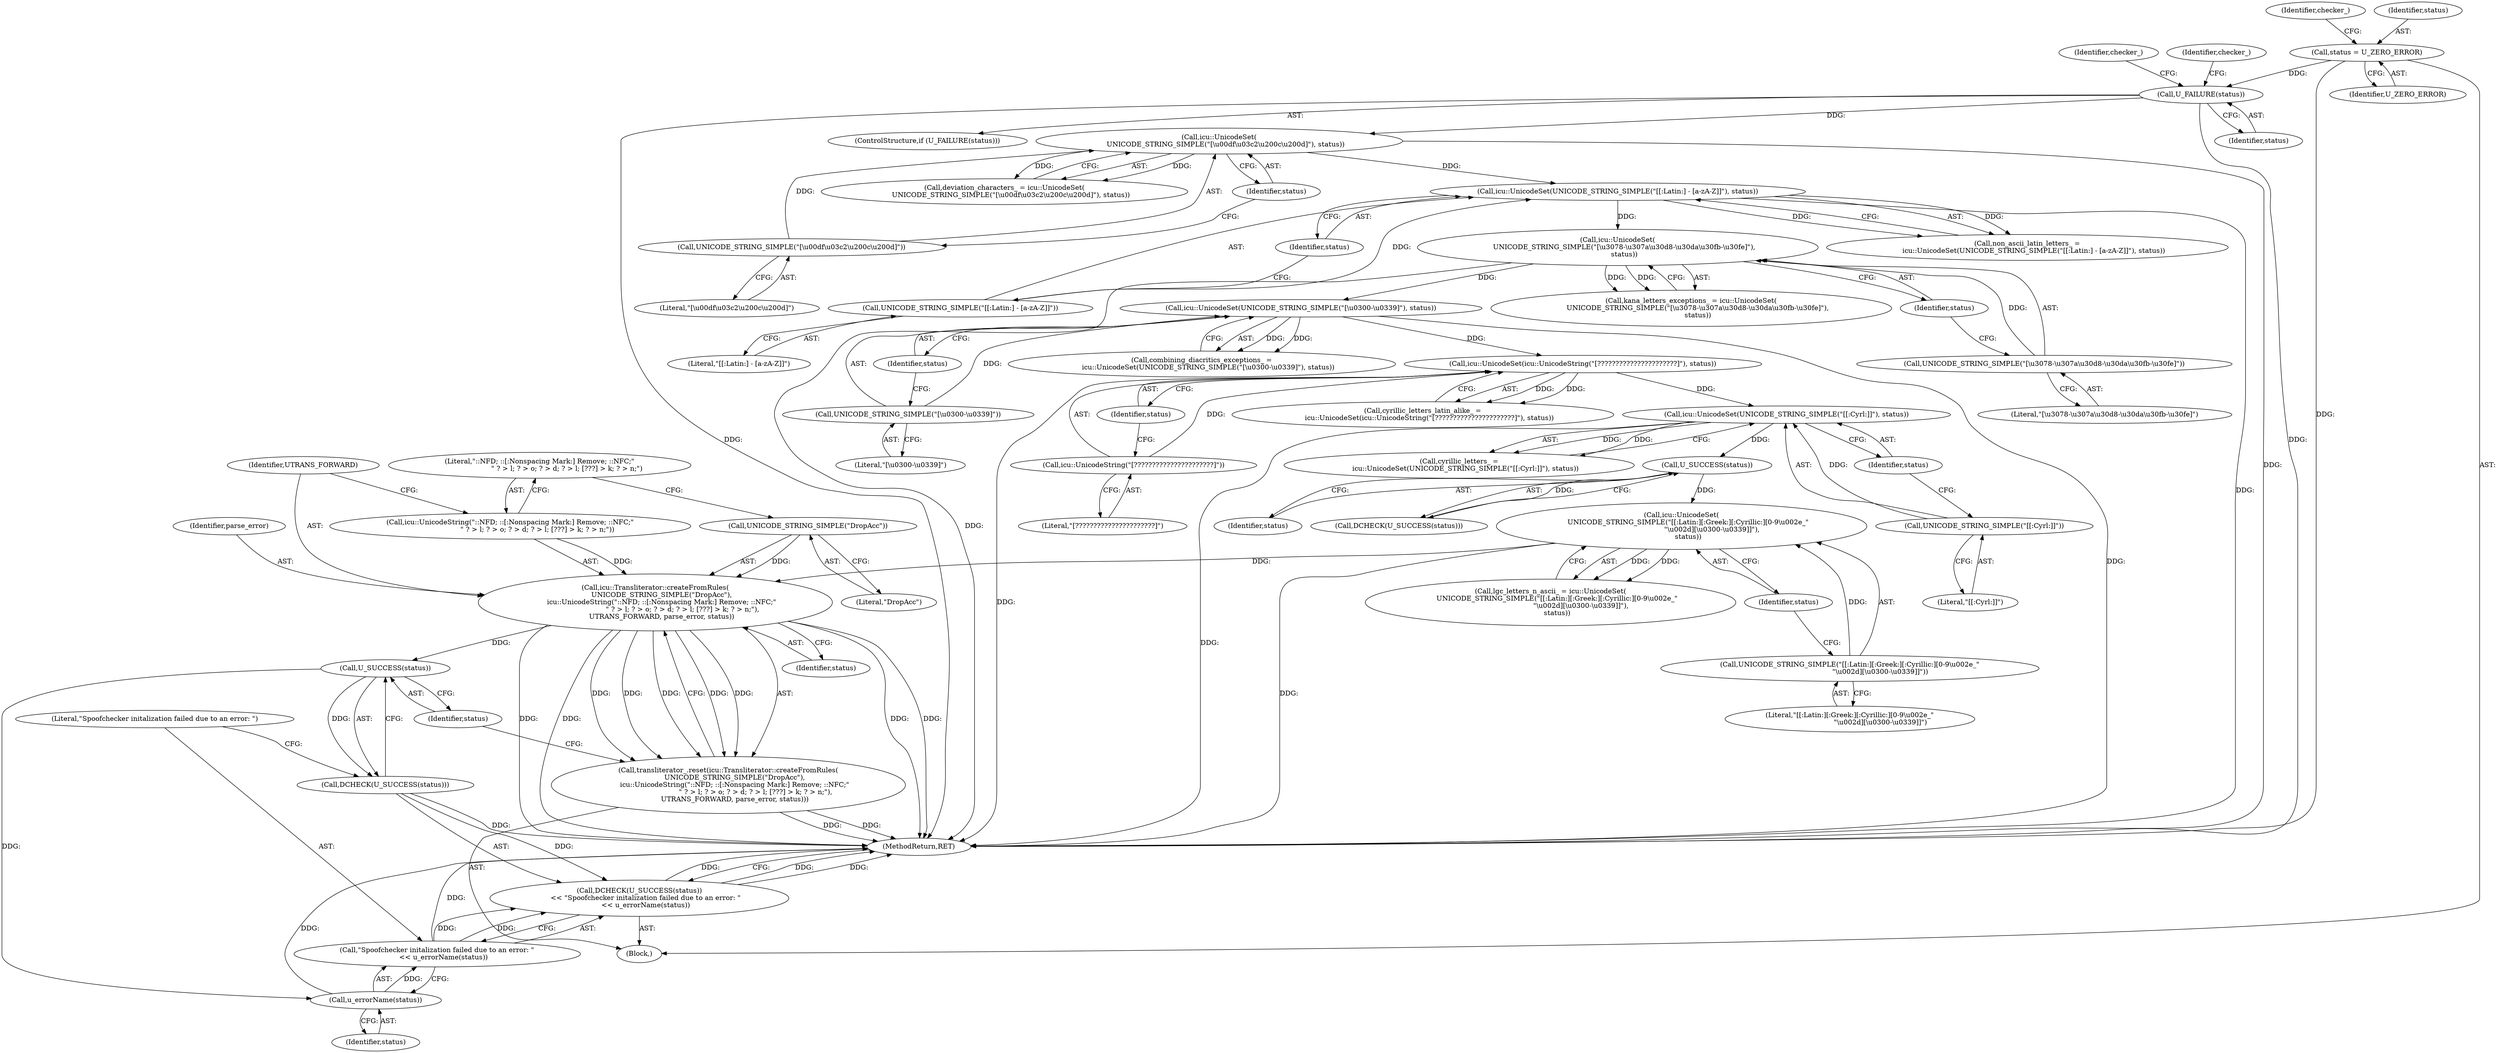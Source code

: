 digraph "0_Chrome_fd34ee82420c5e5cb04459d6e381944979d8e571@API" {
"1000193" [label="(Call,icu::Transliterator::createFromRules(\n      UNICODE_STRING_SIMPLE(\"DropAcc\"),\n      icu::UnicodeString(\"::NFD; ::[:Nonspacing Mark:] Remove; ::NFC;\"\n                         \" ? > l; ? > o; ? > d; ? > l; [???] > k; ? > n;\"),\n      UTRANS_FORWARD, parse_error, status))"];
"1000194" [label="(Call,UNICODE_STRING_SIMPLE(\"DropAcc\"))"];
"1000196" [label="(Call,icu::UnicodeString(\"::NFD; ::[:Nonspacing Mark:] Remove; ::NFC;\"\n                         \" ? > l; ? > o; ? > d; ? > l; [???] > k; ? > n;\"))"];
"1000186" [label="(Call,icu::UnicodeSet(\n      UNICODE_STRING_SIMPLE(\"[[:Latin:][:Greek:][:Cyrillic:][0-9\\u002e_\"\n                            \"\\u002d][\\u0300-\\u0339]]\"),\n      status))"];
"1000187" [label="(Call,UNICODE_STRING_SIMPLE(\"[[:Latin:][:Greek:][:Cyrillic:][0-9\\u002e_\"\n                            \"\\u002d][\\u0300-\\u0339]]\"))"];
"1000182" [label="(Call,U_SUCCESS(status))"];
"1000176" [label="(Call,icu::UnicodeSet(UNICODE_STRING_SIMPLE(\"[[:Cyrl:]]\"), status))"];
"1000177" [label="(Call,UNICODE_STRING_SIMPLE(\"[[:Cyrl:]]\"))"];
"1000169" [label="(Call,icu::UnicodeSet(icu::UnicodeString(\"[??????????????????????]\"), status))"];
"1000170" [label="(Call,icu::UnicodeString(\"[??????????????????????]\"))"];
"1000162" [label="(Call,icu::UnicodeSet(UNICODE_STRING_SIMPLE(\"[\\u0300-\\u0339]\"), status))"];
"1000163" [label="(Call,UNICODE_STRING_SIMPLE(\"[\\u0300-\\u0339]\"))"];
"1000155" [label="(Call,icu::UnicodeSet(\n      UNICODE_STRING_SIMPLE(\"[\\u3078-\\u307a\\u30d8-\\u30da\\u30fb-\\u30fe]\"),\n      status))"];
"1000156" [label="(Call,UNICODE_STRING_SIMPLE(\"[\\u3078-\\u307a\\u30d8-\\u30da\\u30fb-\\u30fe]\"))"];
"1000148" [label="(Call,icu::UnicodeSet(UNICODE_STRING_SIMPLE(\"[[:Latin:] - [a-zA-Z]]\"), status))"];
"1000149" [label="(Call,UNICODE_STRING_SIMPLE(\"[[:Latin:] - [a-zA-Z]]\"))"];
"1000141" [label="(Call,icu::UnicodeSet(\n      UNICODE_STRING_SIMPLE(\"[\\u00df\\u03c2\\u200c\\u200d]\"), status))"];
"1000142" [label="(Call,UNICODE_STRING_SIMPLE(\"[\\u00df\\u03c2\\u200c\\u200d]\"))"];
"1000112" [label="(Call,U_FAILURE(status))"];
"1000103" [label="(Call,status = U_ZERO_ERROR)"];
"1000192" [label="(Call,transliterator_.reset(icu::Transliterator::createFromRules(\n      UNICODE_STRING_SIMPLE(\"DropAcc\"),\n      icu::UnicodeString(\"::NFD; ::[:Nonspacing Mark:] Remove; ::NFC;\"\n                         \" ? > l; ? > o; ? > d; ? > l; [???] > k; ? > n;\"),\n      UTRANS_FORWARD, parse_error, status)))"];
"1000203" [label="(Call,U_SUCCESS(status))"];
"1000202" [label="(Call,DCHECK(U_SUCCESS(status)))"];
"1000201" [label="(Call,DCHECK(U_SUCCESS(status))\n      << \"Spoofchecker initalization failed due to an error: \"\n      << u_errorName(status))"];
"1000207" [label="(Call,u_errorName(status))"];
"1000205" [label="(Call,\"Spoofchecker initalization failed due to an error: \"\n      << u_errorName(status))"];
"1000187" [label="(Call,UNICODE_STRING_SIMPLE(\"[[:Latin:][:Greek:][:Cyrillic:][0-9\\u002e_\"\n                            \"\\u002d][\\u0300-\\u0339]]\"))"];
"1000188" [label="(Literal,\"[[:Latin:][:Greek:][:Cyrillic:][0-9\\u002e_\"\n                            \"\\u002d][\\u0300-\\u0339]]\")"];
"1000149" [label="(Call,UNICODE_STRING_SIMPLE(\"[[:Latin:] - [a-zA-Z]]\"))"];
"1000206" [label="(Literal,\"Spoofchecker initalization failed due to an error: \")"];
"1000177" [label="(Call,UNICODE_STRING_SIMPLE(\"[[:Cyrl:]]\"))"];
"1000146" [label="(Call,non_ascii_latin_letters_ =\n      icu::UnicodeSet(UNICODE_STRING_SIMPLE(\"[[:Latin:] - [a-zA-Z]]\"), status))"];
"1000142" [label="(Call,UNICODE_STRING_SIMPLE(\"[\\u00df\\u03c2\\u200c\\u200d]\"))"];
"1000203" [label="(Call,U_SUCCESS(status))"];
"1000162" [label="(Call,icu::UnicodeSet(UNICODE_STRING_SIMPLE(\"[\\u0300-\\u0339]\"), status))"];
"1000181" [label="(Call,DCHECK(U_SUCCESS(status)))"];
"1000208" [label="(Identifier,status)"];
"1000111" [label="(ControlStructure,if (U_FAILURE(status)))"];
"1000148" [label="(Call,icu::UnicodeSet(UNICODE_STRING_SIMPLE(\"[[:Latin:] - [a-zA-Z]]\"), status))"];
"1000144" [label="(Identifier,status)"];
"1000155" [label="(Call,icu::UnicodeSet(\n      UNICODE_STRING_SIMPLE(\"[\\u3078-\\u307a\\u30d8-\\u30da\\u30fb-\\u30fe]\"),\n      status))"];
"1000153" [label="(Call,kana_letters_exceptions_ = icu::UnicodeSet(\n      UNICODE_STRING_SIMPLE(\"[\\u3078-\\u307a\\u30d8-\\u30da\\u30fb-\\u30fe]\"),\n      status))"];
"1000150" [label="(Literal,\"[[:Latin:] - [a-zA-Z]]\")"];
"1000112" [label="(Call,U_FAILURE(status))"];
"1000151" [label="(Identifier,status)"];
"1000107" [label="(Identifier,checker_)"];
"1000163" [label="(Call,UNICODE_STRING_SIMPLE(\"[\\u0300-\\u0339]\"))"];
"1000202" [label="(Call,DCHECK(U_SUCCESS(status)))"];
"1000105" [label="(Identifier,U_ZERO_ERROR)"];
"1000179" [label="(Identifier,status)"];
"1000171" [label="(Literal,\"[??????????????????????]\")"];
"1000113" [label="(Identifier,status)"];
"1000172" [label="(Identifier,status)"];
"1000158" [label="(Identifier,status)"];
"1000189" [label="(Identifier,status)"];
"1000192" [label="(Call,transliterator_.reset(icu::Transliterator::createFromRules(\n      UNICODE_STRING_SIMPLE(\"DropAcc\"),\n      icu::UnicodeString(\"::NFD; ::[:Nonspacing Mark:] Remove; ::NFC;\"\n                         \" ? > l; ? > o; ? > d; ? > l; [???] > k; ? > n;\"),\n      UTRANS_FORWARD, parse_error, status)))"];
"1000160" [label="(Call,combining_diacritics_exceptions_ =\n      icu::UnicodeSet(UNICODE_STRING_SIMPLE(\"[\\u0300-\\u0339]\"), status))"];
"1000182" [label="(Call,U_SUCCESS(status))"];
"1000196" [label="(Call,icu::UnicodeString(\"::NFD; ::[:Nonspacing Mark:] Remove; ::NFC;\"\n                         \" ? > l; ? > o; ? > d; ? > l; [???] > k; ? > n;\"))"];
"1000183" [label="(Identifier,status)"];
"1000101" [label="(Block,)"];
"1000207" [label="(Call,u_errorName(status))"];
"1000201" [label="(Call,DCHECK(U_SUCCESS(status))\n      << \"Spoofchecker initalization failed due to an error: \"\n      << u_errorName(status))"];
"1000200" [label="(Identifier,status)"];
"1000194" [label="(Call,UNICODE_STRING_SIMPLE(\"DropAcc\"))"];
"1000184" [label="(Call,lgc_letters_n_ascii_ = icu::UnicodeSet(\n      UNICODE_STRING_SIMPLE(\"[[:Latin:][:Greek:][:Cyrillic:][0-9\\u002e_\"\n                            \"\\u002d][\\u0300-\\u0339]]\"),\n      status))"];
"1000169" [label="(Call,icu::UnicodeSet(icu::UnicodeString(\"[??????????????????????]\"), status))"];
"1000170" [label="(Call,icu::UnicodeString(\"[??????????????????????]\"))"];
"1000139" [label="(Call,deviation_characters_ = icu::UnicodeSet(\n      UNICODE_STRING_SIMPLE(\"[\\u00df\\u03c2\\u200c\\u200d]\"), status))"];
"1000205" [label="(Call,\"Spoofchecker initalization failed due to an error: \"\n      << u_errorName(status))"];
"1000199" [label="(Identifier,parse_error)"];
"1000209" [label="(MethodReturn,RET)"];
"1000195" [label="(Literal,\"DropAcc\")"];
"1000143" [label="(Literal,\"[\\u00df\\u03c2\\u200c\\u200d]\")"];
"1000176" [label="(Call,icu::UnicodeSet(UNICODE_STRING_SIMPLE(\"[[:Cyrl:]]\"), status))"];
"1000165" [label="(Identifier,status)"];
"1000120" [label="(Identifier,checker_)"];
"1000103" [label="(Call,status = U_ZERO_ERROR)"];
"1000204" [label="(Identifier,status)"];
"1000174" [label="(Call,cyrillic_letters_ =\n      icu::UnicodeSet(UNICODE_STRING_SIMPLE(\"[[:Cyrl:]]\"), status))"];
"1000157" [label="(Literal,\"[\\u3078-\\u307a\\u30d8-\\u30da\\u30fb-\\u30fe]\")"];
"1000116" [label="(Identifier,checker_)"];
"1000186" [label="(Call,icu::UnicodeSet(\n      UNICODE_STRING_SIMPLE(\"[[:Latin:][:Greek:][:Cyrillic:][0-9\\u002e_\"\n                            \"\\u002d][\\u0300-\\u0339]]\"),\n      status))"];
"1000178" [label="(Literal,\"[[:Cyrl:]]\")"];
"1000167" [label="(Call,cyrillic_letters_latin_alike_ =\n      icu::UnicodeSet(icu::UnicodeString(\"[??????????????????????]\"), status))"];
"1000164" [label="(Literal,\"[\\u0300-\\u0339]\")"];
"1000141" [label="(Call,icu::UnicodeSet(\n      UNICODE_STRING_SIMPLE(\"[\\u00df\\u03c2\\u200c\\u200d]\"), status))"];
"1000104" [label="(Identifier,status)"];
"1000198" [label="(Identifier,UTRANS_FORWARD)"];
"1000156" [label="(Call,UNICODE_STRING_SIMPLE(\"[\\u3078-\\u307a\\u30d8-\\u30da\\u30fb-\\u30fe]\"))"];
"1000197" [label="(Literal,\"::NFD; ::[:Nonspacing Mark:] Remove; ::NFC;\"\n                         \" ? > l; ? > o; ? > d; ? > l; [???] > k; ? > n;\")"];
"1000193" [label="(Call,icu::Transliterator::createFromRules(\n      UNICODE_STRING_SIMPLE(\"DropAcc\"),\n      icu::UnicodeString(\"::NFD; ::[:Nonspacing Mark:] Remove; ::NFC;\"\n                         \" ? > l; ? > o; ? > d; ? > l; [???] > k; ? > n;\"),\n      UTRANS_FORWARD, parse_error, status))"];
"1000193" -> "1000192"  [label="AST: "];
"1000193" -> "1000200"  [label="CFG: "];
"1000194" -> "1000193"  [label="AST: "];
"1000196" -> "1000193"  [label="AST: "];
"1000198" -> "1000193"  [label="AST: "];
"1000199" -> "1000193"  [label="AST: "];
"1000200" -> "1000193"  [label="AST: "];
"1000192" -> "1000193"  [label="CFG: "];
"1000193" -> "1000209"  [label="DDG: "];
"1000193" -> "1000209"  [label="DDG: "];
"1000193" -> "1000209"  [label="DDG: "];
"1000193" -> "1000209"  [label="DDG: "];
"1000193" -> "1000192"  [label="DDG: "];
"1000193" -> "1000192"  [label="DDG: "];
"1000193" -> "1000192"  [label="DDG: "];
"1000193" -> "1000192"  [label="DDG: "];
"1000193" -> "1000192"  [label="DDG: "];
"1000194" -> "1000193"  [label="DDG: "];
"1000196" -> "1000193"  [label="DDG: "];
"1000186" -> "1000193"  [label="DDG: "];
"1000193" -> "1000203"  [label="DDG: "];
"1000194" -> "1000195"  [label="CFG: "];
"1000195" -> "1000194"  [label="AST: "];
"1000197" -> "1000194"  [label="CFG: "];
"1000196" -> "1000197"  [label="CFG: "];
"1000197" -> "1000196"  [label="AST: "];
"1000198" -> "1000196"  [label="CFG: "];
"1000186" -> "1000184"  [label="AST: "];
"1000186" -> "1000189"  [label="CFG: "];
"1000187" -> "1000186"  [label="AST: "];
"1000189" -> "1000186"  [label="AST: "];
"1000184" -> "1000186"  [label="CFG: "];
"1000186" -> "1000209"  [label="DDG: "];
"1000186" -> "1000184"  [label="DDG: "];
"1000186" -> "1000184"  [label="DDG: "];
"1000187" -> "1000186"  [label="DDG: "];
"1000182" -> "1000186"  [label="DDG: "];
"1000187" -> "1000188"  [label="CFG: "];
"1000188" -> "1000187"  [label="AST: "];
"1000189" -> "1000187"  [label="CFG: "];
"1000182" -> "1000181"  [label="AST: "];
"1000182" -> "1000183"  [label="CFG: "];
"1000183" -> "1000182"  [label="AST: "];
"1000181" -> "1000182"  [label="CFG: "];
"1000182" -> "1000181"  [label="DDG: "];
"1000176" -> "1000182"  [label="DDG: "];
"1000176" -> "1000174"  [label="AST: "];
"1000176" -> "1000179"  [label="CFG: "];
"1000177" -> "1000176"  [label="AST: "];
"1000179" -> "1000176"  [label="AST: "];
"1000174" -> "1000176"  [label="CFG: "];
"1000176" -> "1000209"  [label="DDG: "];
"1000176" -> "1000174"  [label="DDG: "];
"1000176" -> "1000174"  [label="DDG: "];
"1000177" -> "1000176"  [label="DDG: "];
"1000169" -> "1000176"  [label="DDG: "];
"1000177" -> "1000178"  [label="CFG: "];
"1000178" -> "1000177"  [label="AST: "];
"1000179" -> "1000177"  [label="CFG: "];
"1000169" -> "1000167"  [label="AST: "];
"1000169" -> "1000172"  [label="CFG: "];
"1000170" -> "1000169"  [label="AST: "];
"1000172" -> "1000169"  [label="AST: "];
"1000167" -> "1000169"  [label="CFG: "];
"1000169" -> "1000209"  [label="DDG: "];
"1000169" -> "1000167"  [label="DDG: "];
"1000169" -> "1000167"  [label="DDG: "];
"1000170" -> "1000169"  [label="DDG: "];
"1000162" -> "1000169"  [label="DDG: "];
"1000170" -> "1000171"  [label="CFG: "];
"1000171" -> "1000170"  [label="AST: "];
"1000172" -> "1000170"  [label="CFG: "];
"1000162" -> "1000160"  [label="AST: "];
"1000162" -> "1000165"  [label="CFG: "];
"1000163" -> "1000162"  [label="AST: "];
"1000165" -> "1000162"  [label="AST: "];
"1000160" -> "1000162"  [label="CFG: "];
"1000162" -> "1000209"  [label="DDG: "];
"1000162" -> "1000160"  [label="DDG: "];
"1000162" -> "1000160"  [label="DDG: "];
"1000163" -> "1000162"  [label="DDG: "];
"1000155" -> "1000162"  [label="DDG: "];
"1000163" -> "1000164"  [label="CFG: "];
"1000164" -> "1000163"  [label="AST: "];
"1000165" -> "1000163"  [label="CFG: "];
"1000155" -> "1000153"  [label="AST: "];
"1000155" -> "1000158"  [label="CFG: "];
"1000156" -> "1000155"  [label="AST: "];
"1000158" -> "1000155"  [label="AST: "];
"1000153" -> "1000155"  [label="CFG: "];
"1000155" -> "1000209"  [label="DDG: "];
"1000155" -> "1000153"  [label="DDG: "];
"1000155" -> "1000153"  [label="DDG: "];
"1000156" -> "1000155"  [label="DDG: "];
"1000148" -> "1000155"  [label="DDG: "];
"1000156" -> "1000157"  [label="CFG: "];
"1000157" -> "1000156"  [label="AST: "];
"1000158" -> "1000156"  [label="CFG: "];
"1000148" -> "1000146"  [label="AST: "];
"1000148" -> "1000151"  [label="CFG: "];
"1000149" -> "1000148"  [label="AST: "];
"1000151" -> "1000148"  [label="AST: "];
"1000146" -> "1000148"  [label="CFG: "];
"1000148" -> "1000209"  [label="DDG: "];
"1000148" -> "1000146"  [label="DDG: "];
"1000148" -> "1000146"  [label="DDG: "];
"1000149" -> "1000148"  [label="DDG: "];
"1000141" -> "1000148"  [label="DDG: "];
"1000149" -> "1000150"  [label="CFG: "];
"1000150" -> "1000149"  [label="AST: "];
"1000151" -> "1000149"  [label="CFG: "];
"1000141" -> "1000139"  [label="AST: "];
"1000141" -> "1000144"  [label="CFG: "];
"1000142" -> "1000141"  [label="AST: "];
"1000144" -> "1000141"  [label="AST: "];
"1000139" -> "1000141"  [label="CFG: "];
"1000141" -> "1000209"  [label="DDG: "];
"1000141" -> "1000139"  [label="DDG: "];
"1000141" -> "1000139"  [label="DDG: "];
"1000142" -> "1000141"  [label="DDG: "];
"1000112" -> "1000141"  [label="DDG: "];
"1000142" -> "1000143"  [label="CFG: "];
"1000143" -> "1000142"  [label="AST: "];
"1000144" -> "1000142"  [label="CFG: "];
"1000112" -> "1000111"  [label="AST: "];
"1000112" -> "1000113"  [label="CFG: "];
"1000113" -> "1000112"  [label="AST: "];
"1000116" -> "1000112"  [label="CFG: "];
"1000120" -> "1000112"  [label="CFG: "];
"1000112" -> "1000209"  [label="DDG: "];
"1000112" -> "1000209"  [label="DDG: "];
"1000103" -> "1000112"  [label="DDG: "];
"1000103" -> "1000101"  [label="AST: "];
"1000103" -> "1000105"  [label="CFG: "];
"1000104" -> "1000103"  [label="AST: "];
"1000105" -> "1000103"  [label="AST: "];
"1000107" -> "1000103"  [label="CFG: "];
"1000103" -> "1000209"  [label="DDG: "];
"1000192" -> "1000101"  [label="AST: "];
"1000204" -> "1000192"  [label="CFG: "];
"1000192" -> "1000209"  [label="DDG: "];
"1000192" -> "1000209"  [label="DDG: "];
"1000203" -> "1000202"  [label="AST: "];
"1000203" -> "1000204"  [label="CFG: "];
"1000204" -> "1000203"  [label="AST: "];
"1000202" -> "1000203"  [label="CFG: "];
"1000203" -> "1000202"  [label="DDG: "];
"1000203" -> "1000207"  [label="DDG: "];
"1000202" -> "1000201"  [label="AST: "];
"1000206" -> "1000202"  [label="CFG: "];
"1000202" -> "1000209"  [label="DDG: "];
"1000202" -> "1000201"  [label="DDG: "];
"1000201" -> "1000101"  [label="AST: "];
"1000201" -> "1000205"  [label="CFG: "];
"1000205" -> "1000201"  [label="AST: "];
"1000209" -> "1000201"  [label="CFG: "];
"1000201" -> "1000209"  [label="DDG: "];
"1000201" -> "1000209"  [label="DDG: "];
"1000201" -> "1000209"  [label="DDG: "];
"1000205" -> "1000201"  [label="DDG: "];
"1000205" -> "1000201"  [label="DDG: "];
"1000207" -> "1000205"  [label="AST: "];
"1000207" -> "1000208"  [label="CFG: "];
"1000208" -> "1000207"  [label="AST: "];
"1000205" -> "1000207"  [label="CFG: "];
"1000207" -> "1000209"  [label="DDG: "];
"1000207" -> "1000205"  [label="DDG: "];
"1000206" -> "1000205"  [label="AST: "];
"1000205" -> "1000209"  [label="DDG: "];
}
